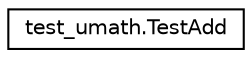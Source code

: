 digraph "Graphical Class Hierarchy"
{
 // LATEX_PDF_SIZE
  edge [fontname="Helvetica",fontsize="10",labelfontname="Helvetica",labelfontsize="10"];
  node [fontname="Helvetica",fontsize="10",shape=record];
  rankdir="LR";
  Node0 [label="test_umath.TestAdd",height=0.2,width=0.4,color="black", fillcolor="white", style="filled",URL="$classtest__umath_1_1TestAdd.html",tooltip=" "];
}
